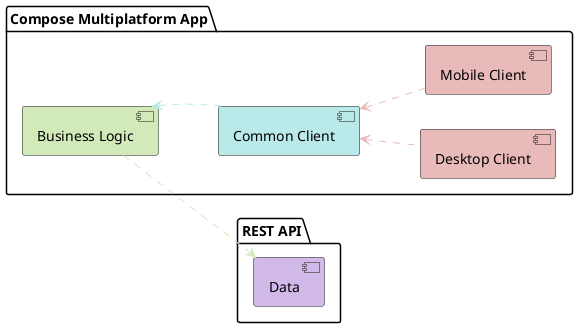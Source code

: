 @startuml Component

left to right direction

package "Compose Multiplatform App" {
    [Mobile Client] as mobile #E9BABA
    [Business Logic] as business #D2E9BA
    [Desktop Client] as desktop #E9BABA
    [Common Client] as common #BAE9E9
}

package "REST API" {
    [Data] as data #D1BAE9
}


mobile -[hidden]down- business
business -[hidden]down- mobile
common -[hidden]left- business

common -[hidden]left- business


business <.[#BAE9E9]. common
business .[#D2E9BA].> data

common <.[#E9BABA]. mobile
common <.[#E9BABA]. desktop




@enduml
